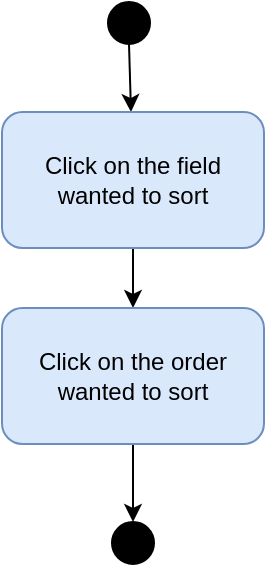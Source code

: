 <mxfile version="14.4.8" type="github">
  <diagram id="OW-78qsmoFpDF32o1zbE" name="Page-1">
    <mxGraphModel dx="-454" dy="677" grid="1" gridSize="10" guides="1" tooltips="1" connect="1" arrows="1" fold="1" page="1" pageScale="1" pageWidth="827" pageHeight="1169" math="0" shadow="0">
      <root>
        <mxCell id="0" />
        <mxCell id="1" parent="0" />
        <mxCell id="Xg8C_r_gaFxSlDtuHyMV-1" value="" style="ellipse;whiteSpace=wrap;html=1;aspect=fixed;fillColor=#000000;" vertex="1" parent="1">
          <mxGeometry x="1356" y="80" width="21" height="21" as="geometry" />
        </mxCell>
        <mxCell id="Xg8C_r_gaFxSlDtuHyMV-2" value="" style="endArrow=classic;html=1;exitX=0.5;exitY=1;exitDx=0;exitDy=0;" edge="1" parent="1" source="Xg8C_r_gaFxSlDtuHyMV-1" target="Xg8C_r_gaFxSlDtuHyMV-4">
          <mxGeometry width="50" height="50" relative="1" as="geometry">
            <mxPoint x="1079" y="286" as="sourcePoint" />
            <mxPoint x="1367" y="187" as="targetPoint" />
          </mxGeometry>
        </mxCell>
        <mxCell id="Xg8C_r_gaFxSlDtuHyMV-3" style="edgeStyle=orthogonalEdgeStyle;rounded=0;orthogonalLoop=1;jettySize=auto;html=1;" edge="1" parent="1" source="Xg8C_r_gaFxSlDtuHyMV-4" target="Xg8C_r_gaFxSlDtuHyMV-6">
          <mxGeometry relative="1" as="geometry" />
        </mxCell>
        <mxCell id="Xg8C_r_gaFxSlDtuHyMV-4" value="Click on the field wanted to sort" style="rounded=1;whiteSpace=wrap;html=1;fillColor=#dae8fc;strokeColor=#6c8ebf;" vertex="1" parent="1">
          <mxGeometry x="1303" y="135" width="131" height="68" as="geometry" />
        </mxCell>
        <mxCell id="Xg8C_r_gaFxSlDtuHyMV-10" style="edgeStyle=orthogonalEdgeStyle;rounded=0;orthogonalLoop=1;jettySize=auto;html=1;entryX=0.5;entryY=0;entryDx=0;entryDy=0;" edge="1" parent="1" source="Xg8C_r_gaFxSlDtuHyMV-6" target="Xg8C_r_gaFxSlDtuHyMV-9">
          <mxGeometry relative="1" as="geometry" />
        </mxCell>
        <mxCell id="Xg8C_r_gaFxSlDtuHyMV-6" value="Click on the order wanted to sort" style="rounded=1;whiteSpace=wrap;html=1;fillColor=#dae8fc;strokeColor=#6c8ebf;" vertex="1" parent="1">
          <mxGeometry x="1303" y="233" width="131" height="68" as="geometry" />
        </mxCell>
        <mxCell id="Xg8C_r_gaFxSlDtuHyMV-9" value="" style="ellipse;whiteSpace=wrap;html=1;aspect=fixed;fillColor=#000000;" vertex="1" parent="1">
          <mxGeometry x="1358" y="340" width="21" height="21" as="geometry" />
        </mxCell>
      </root>
    </mxGraphModel>
  </diagram>
</mxfile>
